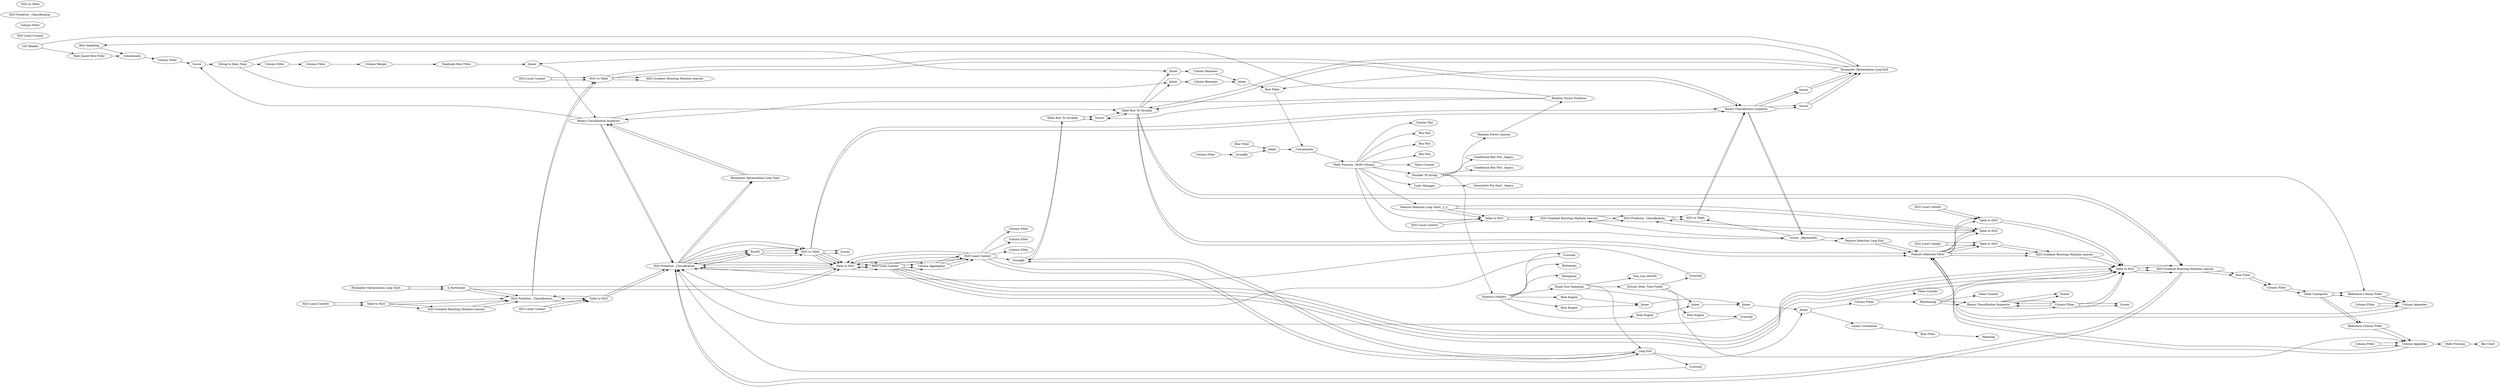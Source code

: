 digraph {
	4 [label="Row Sampling"]
	6 [label="Interactive Pie chart _legacy_"]
	7 [label="Rule_based Row Filter"]
	8 [label=Concatenate]
	23 [label="Color Manager"]
	40 [label="Scatter Plot"]
	43 [label="Conditional Box Plot _legacy_"]
	46 [label=Histogram]
	47 [label=Histogram]
	49 [label=GroupBy]
	50 [label="Bar Chart"]
	51 [label="Math Formula"]
	53 [label="Math Formula"]
	57 [label="String To Number"]
	58 [label="Math Formula _Multi Column_"]
	59 [label="Number To String"]
	60 [label="Equal Size Sampling"]
	61 [label="Conditional Box Plot _legacy_"]
	62 [label="Conditional Box Plot _legacy_"]
	63 [label="Conditional Box Plot _legacy_"]
	65 [label="Bar Chart"]
	66 [label="Math Formula"]
	68 [label="Numeric Outliers"]
	69 [label="Box Plot"]
	70 [label="Box Plot"]
	71 [label="Box Plot"]
	72 [label="Rule Engine"]
	93 [label="Value Counter"]
	94 [label="Extract Date_Time Fields"]
	108 [label=Crosstab]
	26 [label="Column Filter"]
	27 [label=GroupBy]
	28 [label="Math Formula"]
	29 [label="Column Aggregator"]
	31 [label="Table Transposer"]
	32 [label="Table Transposer"]
	33 [label=RowID]
	111 [label=Crosstab]
	112 [label=Crosstab]
	26 [label="Column Filter"]
	27 [label=GroupBy]
	28 [label="Math Formula"]
	29 [label="Column Aggregator"]
	31 [label="Table Transposer"]
	32 [label="Table Transposer"]
	33 [label=RowID]
	26 [label="Column Filter"]
	27 [label=GroupBy]
	28 [label="Math Formula"]
	29 [label="Column Aggregator"]
	31 [label="Table Transposer"]
	32 [label="Table Transposer"]
	33 [label=RowID]
	115 [label="Column Filter"]
	116 [label="Column Filter"]
	117 [label="Column Filter"]
	120 [label="String Manipulation"]
	26 [label="Column Filter"]
	27 [label=GroupBy]
	28 [label="Math Formula"]
	29 [label="Column Aggregator"]
	31 [label="Table Transposer"]
	32 [label="Table Transposer"]
	33 [label=RowID]
	122 [label="Column Filter"]
	123 [label=Crosstab]
	124 [label="Rule Engine"]
	125 [label=Histogram]
	126 [label="Rule Engine"]
	127 [label=Histogram]
	128 [label="Rule Engine"]
	129 [label=Joiner]
	130 [label=Joiner]
	131 [label=Joiner]
	132 [label=Joiner]
	133 [label="Linear Correlation"]
	134 [label="One_way ANOVA"]
	135 [label="Rule_based Row Filter"]
	142 [label=Joiner]
	143 [label="CSV Reader"]
	144 [label="Column Filter"]
	64 [label="CSV Reader"]
	75 [label="Python Script"]
	76 [label="Column Filter"]
	77 [label="Column Filter"]
	78 [label="Column Merger"]
	79 [label="Duplicate Row Filter"]
	80 [label=Joiner]
	85 [label="String to Date_Time"]
	82 [label="String Manipulation"]
	87 [label="String to Date_Time"]
	149 [label=Heatmap]
	151 [label="Row Filter"]
	140 [label=Joiner]
	141 [label="Column Renamer"]
	146 [label=Joiner]
	147 [label="Column Renamer"]
	157 [label="Row Filter"]
	159 [label="Column Filter"]
	162 [label=GroupBy]
	165 [label=Joiner]
	167 [label="Row Filter"]
	168 [label=Concatenate]
	170 [label="Value Counter"]
	171 [label="Value Counter"]
	172 [label=Partitioning]
	173 [label="Column Filter"]
	24 [label=Scorer]
	25 [label="Table to H2O"]
	26 [label="Table to H2O"]
	27 [label="H2O Local Context"]
	28 [label="H2O Local Context"]
	30 [label="H2O Gradient Boosting Machine Learner"]
	31 [label="H2O Predictor _Classification_"]
	32 [label="H2O to Table"]
	39 [label="Row Filter"]
	41 [label="Column Filter"]
	42 [label="Table Transposer"]
	43 [label="Reference Column Filter"]
	44 [label="Column Appender"]
	45 [label="Column Filter"]
	36 [label="Feature Selection Loop End"]
	37 [label="Feature Selection Filter"]
	46 [label="Feature Selection Loop Start _2_2_"]
	47 [label="Table to H2O"]
	48 [label="H2O Local Context"]
	49 [label="H2O Gradient Boosting Machine Learner"]
	50 [label="H2O to Table"]
	51 [label="H2O Predictor _Classification_"]
	52 [label="Table to H2O"]
	53 [label="Scorer _deprecated_"]
	54 [label="H2O Local Context"]
	89 [label="Binary Classification Inspector"]
	55 [label="Reference Column Filter"]
	56 [label="Column Filter"]
	57 [label="Column Appender"]
	89 [label="Binary Classification Inspector"]
	7 [label="Parameter Optimization Loop End"]
	24 [label=Scorer]
	25 [label="Table to H2O"]
	26 [label="Table to H2O"]
	27 [label="H2O Local Context"]
	28 [label="H2O Local Context"]
	30 [label="H2O Gradient Boosting Machine Learner"]
	31 [label="H2O Predictor _Classification_"]
	75 [label="Binary Classification Inspector"]
	81 [label="Parameter Optimization Loop End"]
	83 [label="Table Row To Variable"]
	85 [label="Table Row To Variable"]
	118 [label=X_Partitioner]
	120 [label="Loop End"]
	121 [label="Column Filter"]
	122 [label=GroupBy]
	335 [label="Parameter Optimization Loop Start"]
	338 [label="H2O Gradient Boosting Machine Learner"]
	339 [label="H2O Local Context"]
	340 [label="Table to H2O"]
	341 [label="H2O Local Context"]
	342 [label="H2O to Table"]
	343 [label="H2O Gradient Boosting Machine Learner"]
	344 [label="Table to H2O"]
	7 [label="Parameter Optimization Loop End"]
	85 [label="Table Row To Variable"]
	89 [label="Binary Classification Inspector"]
	340 [label="H2O to Table"]
	341 [label="Table to H2O"]
	342 [label="Parameter Optimization Loop Start"]
	343 [label="Table to H2O"]
	344 [label="H2O Predictor _Classification_"]
	345 [label="H2O Gradient Boosting Machine Learner"]
	346 [label="H2O Local Context"]
	347 [label="H2O Local Context"]
	348 [label=Scorer]
	350 [label=Scorer]
	351 [label=Scorer]
	352 [label="Table to H2O"]
	353 [label="H2O Local Context"]
	354 [label=Scorer]
	355 [label="H2O Predictor _Classification_"]
	356 [label="H2O to Table"]
	357 [label="Binary Classification Inspector"]
	358 [label="Table to H2O"]
	359 [label="H2O Local Context"]
	360 [label="H2O Gradient Boosting Machine Learner"]
	364 [label="Column Filter"]
	24 [label=Scorer]
	25 [label="Table to H2O"]
	26 [label="Table to H2O"]
	27 [label="H2O Local Context"]
	28 [label="H2O Local Context"]
	30 [label="H2O Gradient Boosting Machine Learner"]
	31 [label="H2O Predictor _Classification_"]
	32 [label="H2O to Table"]
	39 [label="Row Filter"]
	41 [label="Column Filter"]
	42 [label="Table Transposer"]
	43 [label="Reference Column Filter"]
	44 [label="Column Appender"]
	45 [label="Column Filter"]
	36 [label="Feature Selection Loop End"]
	37 [label="Feature Selection Filter"]
	46 [label="Feature Selection Loop Start _2_2_"]
	47 [label="Table to H2O"]
	48 [label="H2O Local Context"]
	49 [label="H2O Gradient Boosting Machine Learner"]
	50 [label="H2O to Table"]
	51 [label="H2O Predictor _Classification_"]
	52 [label="Table to H2O"]
	53 [label="Scorer _deprecated_"]
	54 [label="H2O Local Context"]
	89 [label="Binary Classification Inspector"]
	55 [label="Reference Column Filter"]
	56 [label="Column Filter"]
	57 [label="Column Appender"]
	89 [label="Binary Classification Inspector"]
	7 [label="Parameter Optimization Loop End"]
	24 [label=Scorer]
	25 [label="Table to H2O"]
	26 [label="Table to H2O"]
	27 [label="H2O Local Context"]
	28 [label="H2O Local Context"]
	30 [label="H2O Gradient Boosting Machine Learner"]
	31 [label="H2O Predictor _Classification_"]
	75 [label="Binary Classification Inspector"]
	81 [label="Parameter Optimization Loop End"]
	83 [label="Table Row To Variable"]
	85 [label="Table Row To Variable"]
	118 [label=X_Partitioner]
	120 [label="Loop End"]
	121 [label="Column Filter"]
	122 [label=GroupBy]
	335 [label="Parameter Optimization Loop Start"]
	338 [label="H2O Gradient Boosting Machine Learner"]
	339 [label="H2O Local Context"]
	340 [label="Table to H2O"]
	341 [label="H2O Local Context"]
	342 [label="H2O to Table"]
	343 [label="H2O Gradient Boosting Machine Learner"]
	344 [label="Table to H2O"]
	7 [label="Parameter Optimization Loop End"]
	85 [label="Table Row To Variable"]
	89 [label="Binary Classification Inspector"]
	340 [label="H2O to Table"]
	341 [label="Table to H2O"]
	342 [label="Parameter Optimization Loop Start"]
	343 [label="Table to H2O"]
	344 [label="H2O Predictor _Classification_"]
	345 [label="H2O Gradient Boosting Machine Learner"]
	346 [label="H2O Local Context"]
	347 [label="H2O Local Context"]
	348 [label=Scorer]
	350 [label=Scorer]
	351 [label=Scorer]
	352 [label="Table to H2O"]
	353 [label="H2O Local Context"]
	354 [label=Scorer]
	355 [label="H2O Predictor _Classification_"]
	356 [label="H2O to Table"]
	357 [label="Binary Classification Inspector"]
	358 [label="Table to H2O"]
	359 [label="H2O Local Context"]
	360 [label="H2O Gradient Boosting Machine Learner"]
	364 [label="Column Filter"]
	63 [label="Random Forest Learner"]
	64 [label="Random Forest Predictor"]
	75 [label="Binary Classification Inspector"]
	81 [label=Scorer]
	82 [label=Scorer]
	26 -> 27
	27 -> 29
	29 -> 28
	31 -> 33
	32 -> 26
	33 -> 32
	26 -> 27
	27 -> 29
	29 -> 28
	31 -> 33
	32 -> 26
	33 -> 32
	26 -> 27
	27 -> 29
	29 -> 28
	31 -> 33
	32 -> 26
	33 -> 32
	26 -> 27
	27 -> 29
	29 -> 28
	31 -> 33
	32 -> 26
	33 -> 32
	64 -> 80
	75 -> 85
	76 -> 78
	77 -> 76
	78 -> 79
	79 -> 80
	80 -> 75
	82 -> 87
	140 -> 141
	146 -> 147
	157 -> 165
	159 -> 162
	162 -> 165
	165 -> 168
	167 -> 168
	36 -> 37
	46 -> 47
	46 -> 52
	47 -> 49
	48 -> 47
	49 -> 51
	50 -> 89
	51 -> 50
	52 -> 51
	53 -> 36
	37 -> 52
	89 -> 53
	24 -> 7
	25 -> 30
	26 -> 31
	27 -> 25
	28 -> 26
	31 -> 342
	75 -> 31
	81 -> 85
	83 -> 81
	118 -> 26
	118 -> 344
	120 -> 122
	28 -> 120
	122 -> 83
	335 -> 118
	339 -> 340
	340 -> 338
	341 -> 344
	342 -> 75
	343 -> 31
	344 -> 343
	7 -> 85
	89 -> 348
	340 -> 89
	341 -> 345
	343 -> 344
	344 -> 340
	345 -> 344
	346 -> 343
	347 -> 341
	348 -> 7
	25 -> 30
	26 -> 31
	27 -> 25
	28 -> 26
	30 -> 31
	30 -> 39
	31 -> 32
	32 -> 89
	32 -> 350
	39 -> 41
	41 -> 42
	42 -> 43
	42 -> 55
	43 -> 44
	44 -> 37
	45 -> 44
	37 -> 358
	37 -> 352
	37 -> 360
	55 -> 57
	56 -> 57
	57 -> 37
	89 -> 24
	85 -> 30
	85 -> 37
	352 -> 25
	353 -> 352
	364 -> 25
	364 -> 357
	364 -> 354
	357 -> 364
	357 -> 351
	358 -> 360
	359 -> 358
	360 -> 25
	36 -> 37
	46 -> 47
	46 -> 52
	47 -> 49
	48 -> 47
	49 -> 51
	50 -> 89
	51 -> 50
	52 -> 51
	53 -> 36
	37 -> 52
	89 -> 53
	24 -> 7
	25 -> 30
	26 -> 31
	27 -> 25
	28 -> 26
	31 -> 342
	75 -> 31
	81 -> 85
	83 -> 81
	118 -> 26
	118 -> 344
	120 -> 122
	28 -> 120
	122 -> 83
	335 -> 118
	339 -> 340
	340 -> 338
	341 -> 344
	342 -> 75
	343 -> 31
	344 -> 343
	7 -> 85
	89 -> 348
	340 -> 89
	341 -> 345
	343 -> 344
	344 -> 340
	345 -> 344
	346 -> 343
	347 -> 341
	348 -> 7
	25 -> 30
	26 -> 31
	27 -> 25
	28 -> 26
	30 -> 31
	30 -> 39
	31 -> 32
	32 -> 89
	32 -> 350
	39 -> 41
	41 -> 42
	42 -> 43
	42 -> 55
	43 -> 44
	44 -> 37
	45 -> 44
	37 -> 358
	37 -> 352
	37 -> 360
	55 -> 57
	56 -> 57
	57 -> 37
	89 -> 24
	85 -> 30
	85 -> 37
	352 -> 25
	353 -> 352
	364 -> 25
	364 -> 357
	364 -> 354
	357 -> 364
	357 -> 351
	358 -> 360
	359 -> 358
	360 -> 25
	63 -> 64
	64 -> 81
	64 -> 75
	75 -> 82
	4 -> 8
	7 -> 4
	7 -> 167
	8 -> 144
	23 -> 6
	49 -> 51
	53 -> 49
	53 -> 50
	57 -> 66
	58 -> 59
	58 -> 53
	58 -> 40
	58 -> 46
	58 -> 47
	58 -> 23
	58 -> 93
	58 -> 70
	58 -> 71
	58 -> 69
	59 -> 63
	59 -> 62
	59 -> 61
	59 -> 43
	59 -> 68
	60 -> 57
	60 -> 134
	60 -> 120
	60 -> 94
	66 -> 65
	68 -> 108
	68 -> 124
	68 -> 125
	68 -> 126
	68 -> 127
	68 -> 128
	68 -> 60
	72 -> 112
	94 -> 72
	94 -> 111
	94 -> 130
	108 -> 31
	28 -> 115
	111 -> 31
	112 -> 31
	28 -> 117
	28 -> 116
	120 -> 123
	120 -> 132
	28 -> 122
	123 -> 31
	124 -> 130
	126 -> 129
	128 -> 129
	129 -> 131
	130 -> 131
	131 -> 132
	132 -> 133
	132 -> 173
	133 -> 151
	135 -> 8
	142 -> 167
	143 -> 135
	143 -> 7
	144 -> 82
	85 -> 146
	85 -> 140
	87 -> 77
	87 -> 140
	87 -> 146
	151 -> 149
	141 -> 142
	147 -> 142
	168 -> 58
	172 -> 171
	172 -> 357
	172 -> 357
	172 -> 25
	172 -> 25
	173 -> 172
	173 -> 170
	rankdir=LR
}
